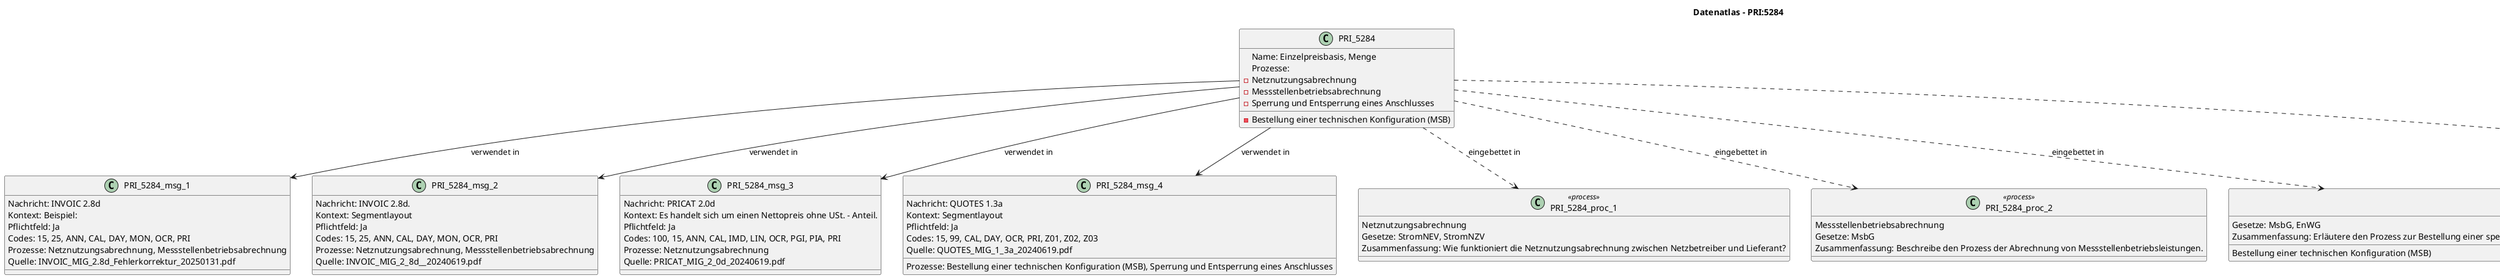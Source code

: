 @startuml
title Datenatlas – PRI:5284
class PRI_5284 {
  Name: Einzelpreisbasis, Menge
  Prozesse:
    - Netznutzungsabrechnung
    - Messstellenbetriebsabrechnung
    - Bestellung einer technischen Konfiguration (MSB)
    - Sperrung und Entsperrung eines Anschlusses
}
class PRI_5284_msg_1 {
  Nachricht: INVOIC 2.8d
  Kontext: Beispiel:
  Pflichtfeld: Ja
  Codes: 15, 25, ANN, CAL, DAY, MON, OCR, PRI
  Prozesse: Netznutzungsabrechnung, Messstellenbetriebsabrechnung
  Quelle: INVOIC_MIG_2.8d_Fehlerkorrektur_20250131.pdf
}
PRI_5284 --> PRI_5284_msg_1 : verwendet in
class PRI_5284_msg_2 {
  Nachricht: INVOIC 2.8d.
  Kontext: Segmentlayout
  Pflichtfeld: Ja
  Codes: 15, 25, ANN, CAL, DAY, MON, OCR, PRI
  Prozesse: Netznutzungsabrechnung, Messstellenbetriebsabrechnung
  Quelle: INVOIC_MIG_2_8d__20240619.pdf
}
PRI_5284 --> PRI_5284_msg_2 : verwendet in
class PRI_5284_msg_3 {
  Nachricht: PRICAT 2.0d
  Kontext: Es handelt sich um einen Nettopreis ohne USt. - Anteil.
  Pflichtfeld: Ja
  Codes: 100, 15, ANN, CAL, IMD, LIN, OCR, PGI, PIA, PRI
  Prozesse: Netznutzungsabrechnung
  Quelle: PRICAT_MIG_2_0d_20240619.pdf
}
PRI_5284 --> PRI_5284_msg_3 : verwendet in
class PRI_5284_msg_4 {
  Nachricht: QUOTES 1.3a
  Kontext: Segmentlayout
  Pflichtfeld: Ja
  Codes: 15, 99, CAL, DAY, OCR, PRI, Z01, Z02, Z03
  Prozesse: Bestellung einer technischen Konfiguration (MSB), Sperrung und Entsperrung eines Anschlusses
  Quelle: QUOTES_MIG_1_3a_20240619.pdf
}
PRI_5284 --> PRI_5284_msg_4 : verwendet in
class PRI_5284_proc_1 <<process>> {
  Netznutzungsabrechnung
  Gesetze: StromNEV, StromNZV
  Zusammenfassung: Wie funktioniert die Netznutzungsabrechnung zwischen Netzbetreiber und Lieferant?
}
PRI_5284 ..> PRI_5284_proc_1 : eingebettet in
class PRI_5284_proc_2 <<process>> {
  Messstellenbetriebsabrechnung
  Gesetze: MsbG
  Zusammenfassung: Beschreibe den Prozess der Abrechnung von Messstellenbetriebsleistungen.
}
PRI_5284 ..> PRI_5284_proc_2 : eingebettet in
class PRI_5284_proc_3 <<process>> {
  Bestellung einer technischen Konfiguration (MSB)
  Gesetze: MsbG, EnWG
  Zusammenfassung: Erläutere den Prozess zur Bestellung einer spezifischen technischen Konfiguration bei einem Messstellenbetreiber, beispielsweise für ein intelligentes Messsystem.
}
PRI_5284 ..> PRI_5284_proc_3 : eingebettet in
class PRI_5284_proc_4 <<process>> {
  Sperrung und Entsperrung eines Anschlusses
  Gesetze: StromGVV
  Zusammenfassung: Beschreibe den End-to-End-Prozess für die Sperrung und Wiederherstellung eines Netzanschlusses.
}
PRI_5284 ..> PRI_5284_proc_4 : eingebettet in
@enduml